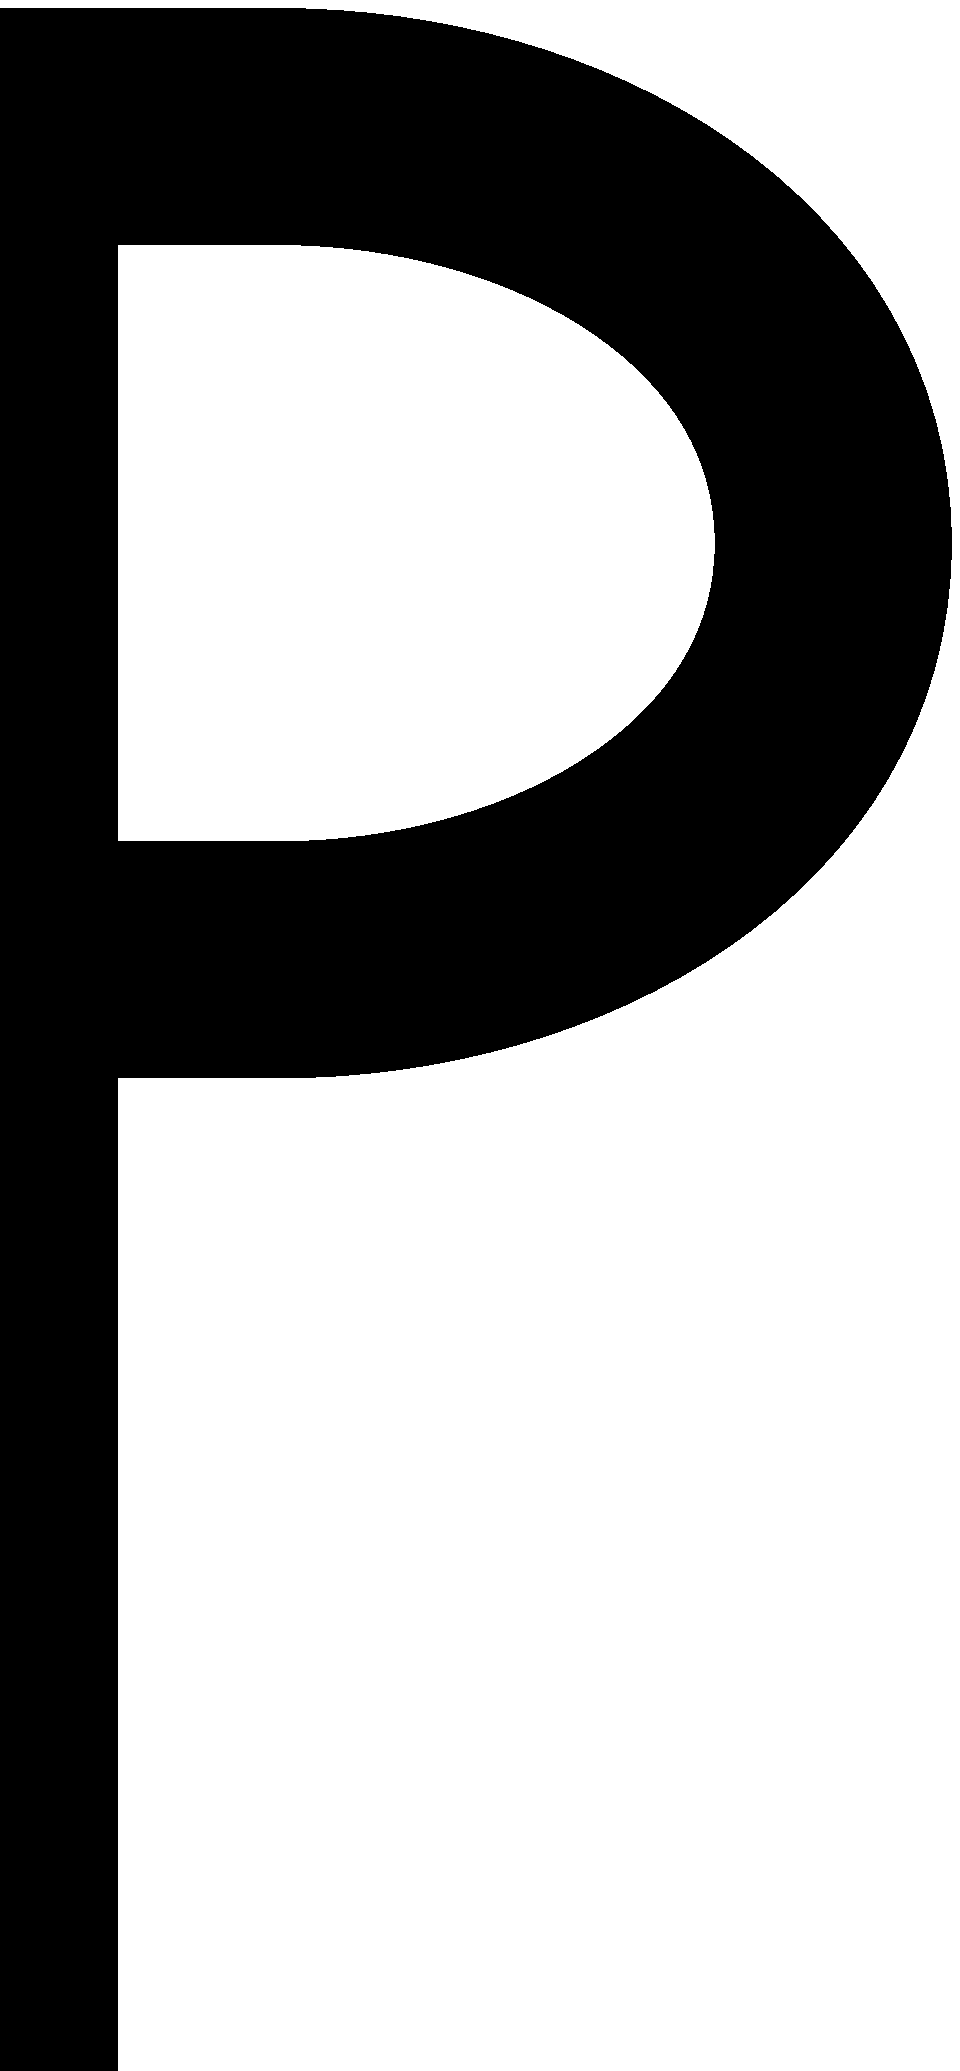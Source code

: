 beginfig(1)
pickup pencircle scaled 30mm;
draw (0, 0)--(0, 700)--(100, 700){right}..(300, 550)..{left}(100, 400)--(0, 400);
endfig;
end

beginfig(2)
% pickup pencircle scaled 1;
z1 (0,3);
z2 (2,4);
z3 (4,3);
z4 (4,1);
z5 (5,0);
z6 (2,2);
z7 (0,1);
z8 (2,0);

draw z1..z2..z3--z4..z5;
draw z3..z6..z7..z8..z4;

endfig;
end
